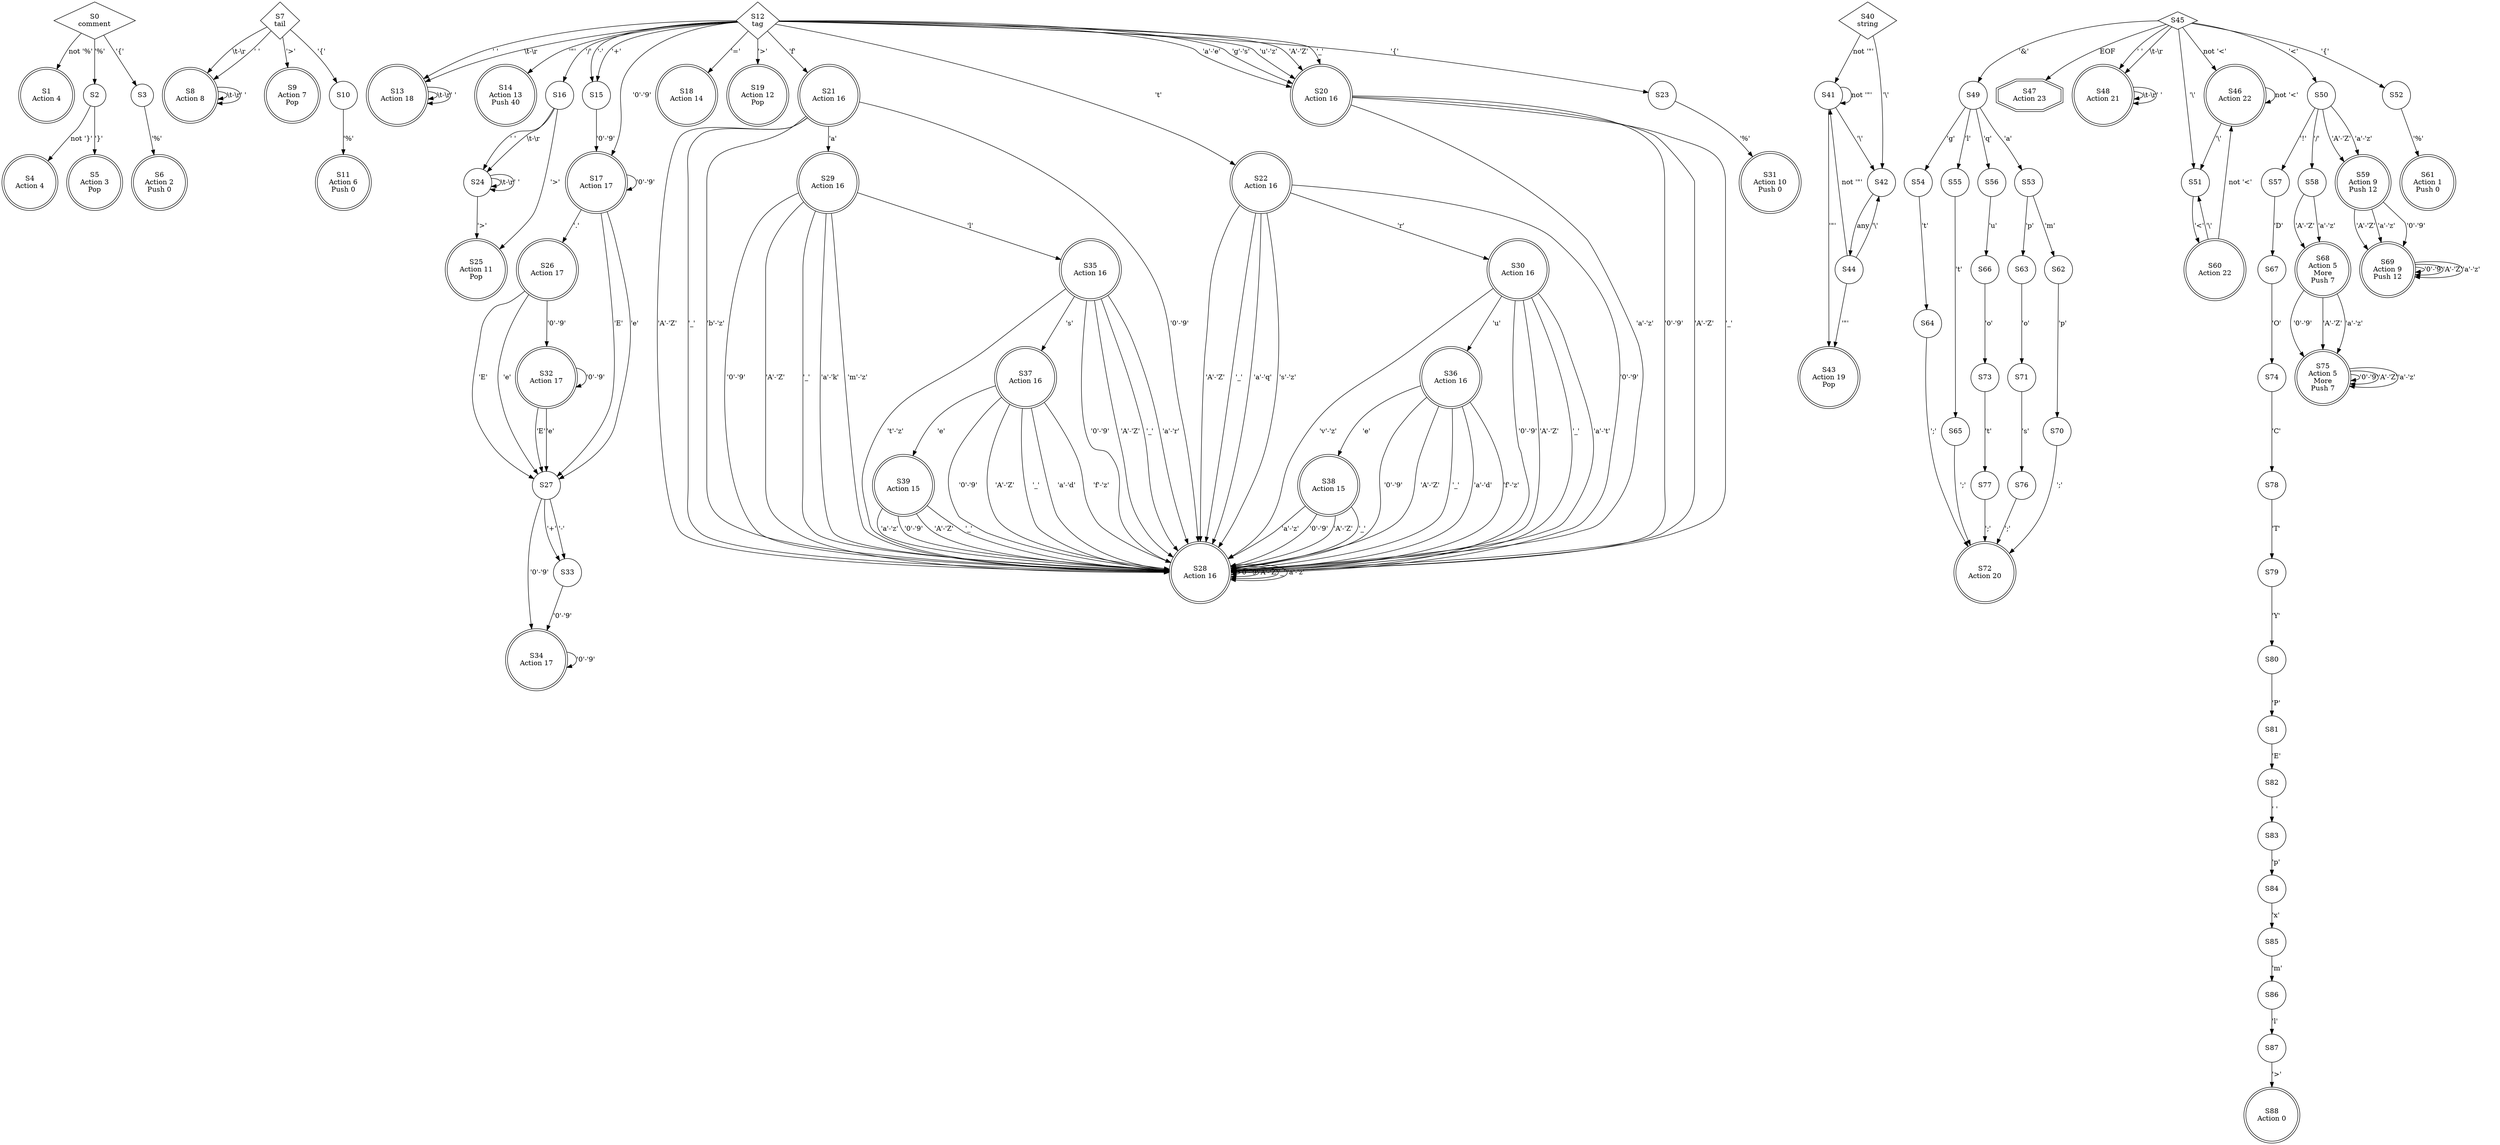 digraph {
S0 [label="S0\ncomment"; shape = diamond];
S0-> S1 [label="not '%'"];
S0-> S2 [label="'%'"];
S0-> S3 [label="'{'"];
S1 [label="S1\nAction 4"; shape = doublecircle];
S2 [label="S2"; shape = circle];
S2-> S4 [label="not '}'"];
S2-> S5 [label="'}'"];
S3 [label="S3"; shape = circle];
S3-> S6 [label="'%'"];
S4 [label="S4\nAction 4"; shape = doublecircle];
S5 [label="S5\nAction 3\nPop"; shape = doublecircle];
S6 [label="S6\nAction 2\nPush 0"; shape = doublecircle];
S7 [label="S7\ntail"; shape = diamond];
S7-> S8 [label="\\t-\\r"];
S7-> S8 [label="' '"];
S7-> S9 [label="'>'"];
S7-> S10 [label="'{'"];
S8 [label="S8\nAction 8"; shape = doublecircle];
S8-> S8 [label="\\t-\\r"];
S8-> S8 [label="' '"];
S9 [label="S9\nAction 7\nPop"; shape = doublecircle];
S10 [label="S10"; shape = circle];
S10-> S11 [label="'%'"];
S11 [label="S11\nAction 6\nPush 0"; shape = doublecircle];
S12 [label="S12\ntag"; shape = diamond];
S12-> S13 [label="\\t-\\r"];
S12-> S13 [label="' '"];
S12-> S14 [label="'\"'"];
S12-> S15 [label="'+'"];
S12-> S15 [label="'-'"];
S12-> S16 [label="'/'"];
S12-> S17 [label="'0'-'9'"];
S12-> S18 [label="'='"];
S12-> S19 [label="'>'"];
S12-> S20 [label="'A'-'Z'"];
S12-> S20 [label="'_'"];
S12-> S20 [label="'a'-'e'"];
S12-> S21 [label="'f'"];
S12-> S20 [label="'g'-'s'"];
S12-> S22 [label="'t'"];
S12-> S20 [label="'u'-'z'"];
S12-> S23 [label="'{'"];
S13 [label="S13\nAction 18"; shape = doublecircle];
S13-> S13 [label="\\t-\\r"];
S13-> S13 [label="' '"];
S14 [label="S14\nAction 13\nPush 40"; shape = doublecircle];
S15 [label="S15"; shape = circle];
S15-> S17 [label="'0'-'9'"];
S16 [label="S16"; shape = circle];
S16-> S24 [label="\\t-\\r"];
S16-> S24 [label="' '"];
S16-> S25 [label="'>'"];
S17 [label="S17\nAction 17"; shape = doublecircle];
S17-> S26 [label="'.'"];
S17-> S17 [label="'0'-'9'"];
S17-> S27 [label="'E'"];
S17-> S27 [label="'e'"];
S18 [label="S18\nAction 14"; shape = doublecircle];
S19 [label="S19\nAction 12\nPop"; shape = doublecircle];
S20 [label="S20\nAction 16"; shape = doublecircle];
S20-> S28 [label="'0'-'9'"];
S20-> S28 [label="'A'-'Z'"];
S20-> S28 [label="'_'"];
S20-> S28 [label="'a'-'z'"];
S21 [label="S21\nAction 16"; shape = doublecircle];
S21-> S28 [label="'0'-'9'"];
S21-> S28 [label="'A'-'Z'"];
S21-> S28 [label="'_'"];
S21-> S29 [label="'a'"];
S21-> S28 [label="'b'-'z'"];
S22 [label="S22\nAction 16"; shape = doublecircle];
S22-> S28 [label="'0'-'9'"];
S22-> S28 [label="'A'-'Z'"];
S22-> S28 [label="'_'"];
S22-> S28 [label="'a'-'q'"];
S22-> S30 [label="'r'"];
S22-> S28 [label="'s'-'z'"];
S23 [label="S23"; shape = circle];
S23-> S31 [label="'%'"];
S24 [label="S24"; shape = circle];
S24-> S24 [label="\\t-\\r"];
S24-> S24 [label="' '"];
S24-> S25 [label="'>'"];
S25 [label="S25\nAction 11\nPop"; shape = doublecircle];
S26 [label="S26\nAction 17"; shape = doublecircle];
S26-> S32 [label="'0'-'9'"];
S26-> S27 [label="'E'"];
S26-> S27 [label="'e'"];
S27 [label="S27"; shape = circle];
S27-> S33 [label="'+'"];
S27-> S33 [label="'-'"];
S27-> S34 [label="'0'-'9'"];
S28 [label="S28\nAction 16"; shape = doublecircle];
S28-> S28 [label="'0'-'9'"];
S28-> S28 [label="'A'-'Z'"];
S28-> S28 [label="'_'"];
S28-> S28 [label="'a'-'z'"];
S29 [label="S29\nAction 16"; shape = doublecircle];
S29-> S28 [label="'0'-'9'"];
S29-> S28 [label="'A'-'Z'"];
S29-> S28 [label="'_'"];
S29-> S28 [label="'a'-'k'"];
S29-> S35 [label="'l'"];
S29-> S28 [label="'m'-'z'"];
S30 [label="S30\nAction 16"; shape = doublecircle];
S30-> S28 [label="'0'-'9'"];
S30-> S28 [label="'A'-'Z'"];
S30-> S28 [label="'_'"];
S30-> S28 [label="'a'-'t'"];
S30-> S36 [label="'u'"];
S30-> S28 [label="'v'-'z'"];
S31 [label="S31\nAction 10\nPush 0"; shape = doublecircle];
S32 [label="S32\nAction 17"; shape = doublecircle];
S32-> S32 [label="'0'-'9'"];
S32-> S27 [label="'E'"];
S32-> S27 [label="'e'"];
S33 [label="S33"; shape = circle];
S33-> S34 [label="'0'-'9'"];
S34 [label="S34\nAction 17"; shape = doublecircle];
S34-> S34 [label="'0'-'9'"];
S35 [label="S35\nAction 16"; shape = doublecircle];
S35-> S28 [label="'0'-'9'"];
S35-> S28 [label="'A'-'Z'"];
S35-> S28 [label="'_'"];
S35-> S28 [label="'a'-'r'"];
S35-> S37 [label="'s'"];
S35-> S28 [label="'t'-'z'"];
S36 [label="S36\nAction 16"; shape = doublecircle];
S36-> S28 [label="'0'-'9'"];
S36-> S28 [label="'A'-'Z'"];
S36-> S28 [label="'_'"];
S36-> S28 [label="'a'-'d'"];
S36-> S38 [label="'e'"];
S36-> S28 [label="'f'-'z'"];
S37 [label="S37\nAction 16"; shape = doublecircle];
S37-> S28 [label="'0'-'9'"];
S37-> S28 [label="'A'-'Z'"];
S37-> S28 [label="'_'"];
S37-> S28 [label="'a'-'d'"];
S37-> S39 [label="'e'"];
S37-> S28 [label="'f'-'z'"];
S38 [label="S38\nAction 15"; shape = doublecircle];
S38-> S28 [label="'0'-'9'"];
S38-> S28 [label="'A'-'Z'"];
S38-> S28 [label="'_'"];
S38-> S28 [label="'a'-'z'"];
S39 [label="S39\nAction 15"; shape = doublecircle];
S39-> S28 [label="'0'-'9'"];
S39-> S28 [label="'A'-'Z'"];
S39-> S28 [label="'_'"];
S39-> S28 [label="'a'-'z'"];
S40 [label="S40\nstring"; shape = diamond];
S40-> S41 [label="not '\"'"];
S40-> S42 [label="'\\'"];
S41 [label="S41"; shape = circle];
S41-> S41 [label="not '\"'"];
S41-> S43 [label="'\"'"];
S41-> S42 [label="'\\'"];
S42 [label="S42"; shape = circle];
S42-> S44 [label="any"];
S43 [label="S43\nAction 19\nPop"; shape = doublecircle];
S44 [label="S44"; shape = circle];
S44-> S41 [label="not '\"'"];
S44-> S43 [label="'\"'"];
S44-> S42 [label="'\\'"];
S45 [label="S45"; shape = diamond];
S45-> S46 [label="not '<'"];
S45-> S47 [label="EOF"];
S45-> S48 [label="\\t-\\r"];
S45-> S48 [label="' '"];
S45-> S49 [label="'&'"];
S45-> S50 [label="'<'"];
S45-> S51 [label="'\\'"];
S45-> S52 [label="'{'"];
S46 [label="S46\nAction 22"; shape = doublecircle];
S46-> S46 [label="not '<'"];
S46-> S51 [label="'\\'"];
S47 [label="S47\nAction 23"; shape = doubleoctagon];
S48 [label="S48\nAction 21"; shape = doublecircle];
S48-> S48 [label="\\t-\\r"];
S48-> S48 [label="' '"];
S49 [label="S49"; shape = circle];
S49-> S53 [label="'a'"];
S49-> S54 [label="'g'"];
S49-> S55 [label="'l'"];
S49-> S56 [label="'q'"];
S50 [label="S50"; shape = circle];
S50-> S57 [label="'!'"];
S50-> S58 [label="'/'"];
S50-> S59 [label="'A'-'Z'"];
S50-> S59 [label="'a'-'z'"];
S51 [label="S51"; shape = circle];
S51-> S60 [label="'<'"];
S52 [label="S52"; shape = circle];
S52-> S61 [label="'%'"];
S53 [label="S53"; shape = circle];
S53-> S62 [label="'m'"];
S53-> S63 [label="'p'"];
S54 [label="S54"; shape = circle];
S54-> S64 [label="'t'"];
S55 [label="S55"; shape = circle];
S55-> S65 [label="'t'"];
S56 [label="S56"; shape = circle];
S56-> S66 [label="'u'"];
S57 [label="S57"; shape = circle];
S57-> S67 [label="'D'"];
S58 [label="S58"; shape = circle];
S58-> S68 [label="'A'-'Z'"];
S58-> S68 [label="'a'-'z'"];
S59 [label="S59\nAction 9\nPush 12"; shape = doublecircle];
S59-> S69 [label="'0'-'9'"];
S59-> S69 [label="'A'-'Z'"];
S59-> S69 [label="'a'-'z'"];
S60 [label="S60\nAction 22"; shape = doublecircle];
S60-> S46 [label="not '<'"];
S60-> S51 [label="'\\'"];
S61 [label="S61\nAction 1\nPush 0"; shape = doublecircle];
S62 [label="S62"; shape = circle];
S62-> S70 [label="'p'"];
S63 [label="S63"; shape = circle];
S63-> S71 [label="'o'"];
S64 [label="S64"; shape = circle];
S64-> S72 [label="';'"];
S65 [label="S65"; shape = circle];
S65-> S72 [label="';'"];
S66 [label="S66"; shape = circle];
S66-> S73 [label="'o'"];
S67 [label="S67"; shape = circle];
S67-> S74 [label="'O'"];
S68 [label="S68\nAction 5\nMore\nPush 7"; shape = doublecircle];
S68-> S75 [label="'0'-'9'"];
S68-> S75 [label="'A'-'Z'"];
S68-> S75 [label="'a'-'z'"];
S69 [label="S69\nAction 9\nPush 12"; shape = doublecircle];
S69-> S69 [label="'0'-'9'"];
S69-> S69 [label="'A'-'Z'"];
S69-> S69 [label="'a'-'z'"];
S70 [label="S70"; shape = circle];
S70-> S72 [label="';'"];
S71 [label="S71"; shape = circle];
S71-> S76 [label="'s'"];
S72 [label="S72\nAction 20"; shape = doublecircle];
S73 [label="S73"; shape = circle];
S73-> S77 [label="'t'"];
S74 [label="S74"; shape = circle];
S74-> S78 [label="'C'"];
S75 [label="S75\nAction 5\nMore\nPush 7"; shape = doublecircle];
S75-> S75 [label="'0'-'9'"];
S75-> S75 [label="'A'-'Z'"];
S75-> S75 [label="'a'-'z'"];
S76 [label="S76"; shape = circle];
S76-> S72 [label="';'"];
S77 [label="S77"; shape = circle];
S77-> S72 [label="';'"];
S78 [label="S78"; shape = circle];
S78-> S79 [label="'T'"];
S79 [label="S79"; shape = circle];
S79-> S80 [label="'Y'"];
S80 [label="S80"; shape = circle];
S80-> S81 [label="'P'"];
S81 [label="S81"; shape = circle];
S81-> S82 [label="'E'"];
S82 [label="S82"; shape = circle];
S82-> S83 [label="' '"];
S83 [label="S83"; shape = circle];
S83-> S84 [label="'p'"];
S84 [label="S84"; shape = circle];
S84-> S85 [label="'x'"];
S85 [label="S85"; shape = circle];
S85-> S86 [label="'m'"];
S86 [label="S86"; shape = circle];
S86-> S87 [label="'l'"];
S87 [label="S87"; shape = circle];
S87-> S88 [label="'>'"];
S88 [label="S88\nAction 0"; shape = doublecircle];

}
